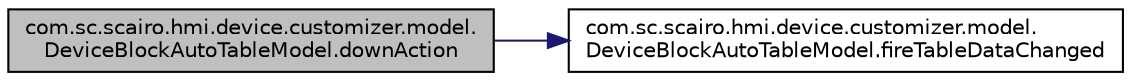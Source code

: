 digraph "com.sc.scairo.hmi.device.customizer.model.DeviceBlockAutoTableModel.downAction"
{
 // LATEX_PDF_SIZE
  edge [fontname="Helvetica",fontsize="10",labelfontname="Helvetica",labelfontsize="10"];
  node [fontname="Helvetica",fontsize="10",shape=record];
  rankdir="LR";
  Node1 [label="com.sc.scairo.hmi.device.customizer.model.\lDeviceBlockAutoTableModel.downAction",height=0.2,width=0.4,color="black", fillcolor="grey75", style="filled", fontcolor="black",tooltip=" "];
  Node1 -> Node2 [color="midnightblue",fontsize="10",style="solid",fontname="Helvetica"];
  Node2 [label="com.sc.scairo.hmi.device.customizer.model.\lDeviceBlockAutoTableModel.fireTableDataChanged",height=0.2,width=0.4,color="black", fillcolor="white", style="filled",URL="$classcom_1_1sc_1_1scairo_1_1hmi_1_1device_1_1customizer_1_1model_1_1_device_block_auto_table_model.html#a56e9fe26ec69e1006d2f4c4531d2660b",tooltip=" "];
}
